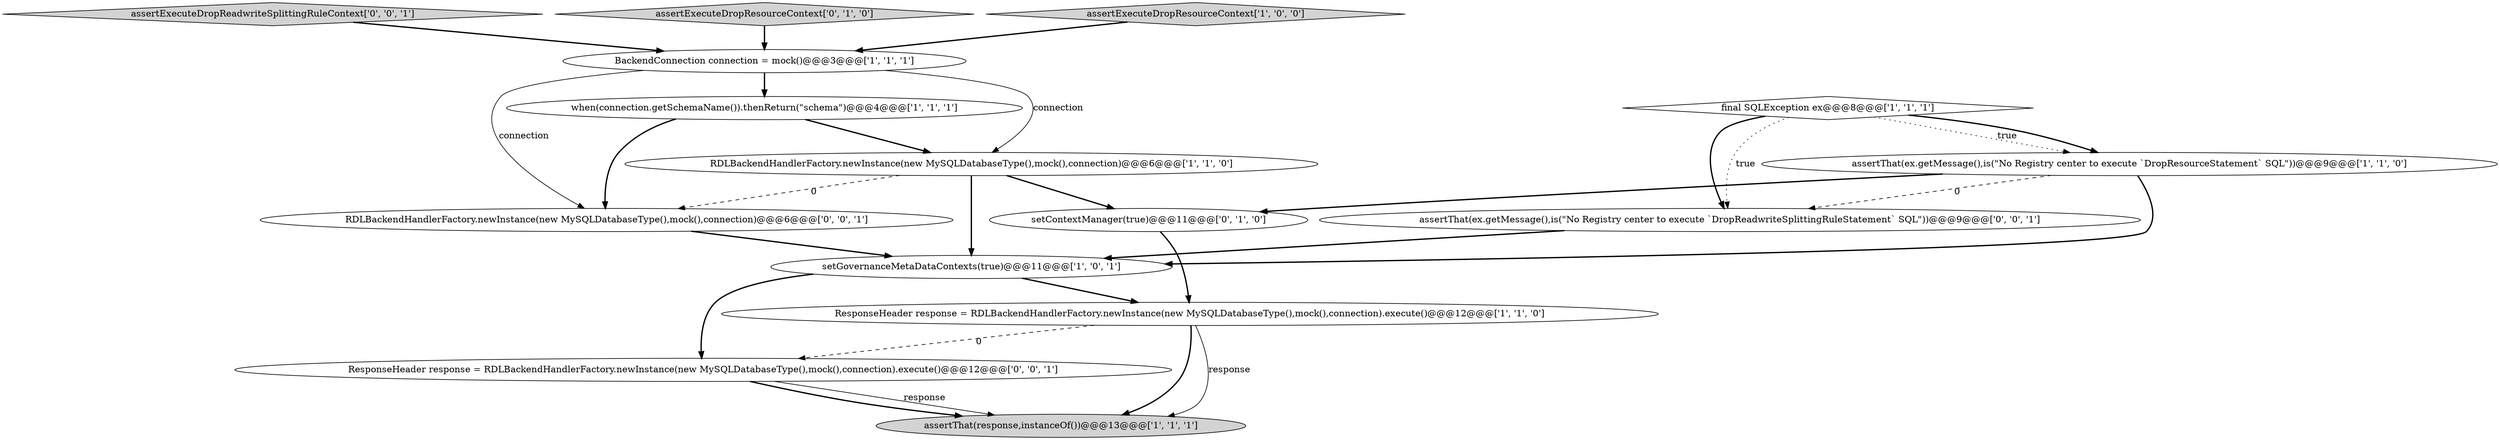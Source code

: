 digraph {
7 [style = filled, label = "final SQLException ex@@@8@@@['1', '1', '1']", fillcolor = white, shape = diamond image = "AAA0AAABBB1BBB"];
11 [style = filled, label = "RDLBackendHandlerFactory.newInstance(new MySQLDatabaseType(),mock(),connection)@@@6@@@['0', '0', '1']", fillcolor = white, shape = ellipse image = "AAA0AAABBB3BBB"];
1 [style = filled, label = "ResponseHeader response = RDLBackendHandlerFactory.newInstance(new MySQLDatabaseType(),mock(),connection).execute()@@@12@@@['1', '1', '0']", fillcolor = white, shape = ellipse image = "AAA0AAABBB1BBB"];
14 [style = filled, label = "ResponseHeader response = RDLBackendHandlerFactory.newInstance(new MySQLDatabaseType(),mock(),connection).execute()@@@12@@@['0', '0', '1']", fillcolor = white, shape = ellipse image = "AAA0AAABBB3BBB"];
5 [style = filled, label = "RDLBackendHandlerFactory.newInstance(new MySQLDatabaseType(),mock(),connection)@@@6@@@['1', '1', '0']", fillcolor = white, shape = ellipse image = "AAA0AAABBB1BBB"];
13 [style = filled, label = "assertExecuteDropReadwriteSplittingRuleContext['0', '0', '1']", fillcolor = lightgray, shape = diamond image = "AAA0AAABBB3BBB"];
2 [style = filled, label = "assertThat(ex.getMessage(),is(\"No Registry center to execute `DropResourceStatement` SQL\"))@@@9@@@['1', '1', '0']", fillcolor = white, shape = ellipse image = "AAA0AAABBB1BBB"];
4 [style = filled, label = "setGovernanceMetaDataContexts(true)@@@11@@@['1', '0', '1']", fillcolor = white, shape = ellipse image = "AAA0AAABBB1BBB"];
9 [style = filled, label = "setContextManager(true)@@@11@@@['0', '1', '0']", fillcolor = white, shape = ellipse image = "AAA0AAABBB2BBB"];
10 [style = filled, label = "assertExecuteDropResourceContext['0', '1', '0']", fillcolor = lightgray, shape = diamond image = "AAA0AAABBB2BBB"];
3 [style = filled, label = "assertExecuteDropResourceContext['1', '0', '0']", fillcolor = lightgray, shape = diamond image = "AAA0AAABBB1BBB"];
8 [style = filled, label = "BackendConnection connection = mock()@@@3@@@['1', '1', '1']", fillcolor = white, shape = ellipse image = "AAA0AAABBB1BBB"];
6 [style = filled, label = "assertThat(response,instanceOf())@@@13@@@['1', '1', '1']", fillcolor = lightgray, shape = ellipse image = "AAA0AAABBB1BBB"];
0 [style = filled, label = "when(connection.getSchemaName()).thenReturn(\"schema\")@@@4@@@['1', '1', '1']", fillcolor = white, shape = ellipse image = "AAA0AAABBB1BBB"];
12 [style = filled, label = "assertThat(ex.getMessage(),is(\"No Registry center to execute `DropReadwriteSplittingRuleStatement` SQL\"))@@@9@@@['0', '0', '1']", fillcolor = white, shape = ellipse image = "AAA0AAABBB3BBB"];
1->6 [style = solid, label="response"];
7->2 [style = dotted, label="true"];
4->14 [style = bold, label=""];
8->5 [style = solid, label="connection"];
5->9 [style = bold, label=""];
1->14 [style = dashed, label="0"];
7->12 [style = bold, label=""];
11->4 [style = bold, label=""];
0->11 [style = bold, label=""];
2->9 [style = bold, label=""];
2->4 [style = bold, label=""];
7->12 [style = dotted, label="true"];
8->0 [style = bold, label=""];
2->12 [style = dashed, label="0"];
1->6 [style = bold, label=""];
10->8 [style = bold, label=""];
12->4 [style = bold, label=""];
5->11 [style = dashed, label="0"];
7->2 [style = bold, label=""];
3->8 [style = bold, label=""];
5->4 [style = bold, label=""];
14->6 [style = solid, label="response"];
4->1 [style = bold, label=""];
13->8 [style = bold, label=""];
9->1 [style = bold, label=""];
8->11 [style = solid, label="connection"];
14->6 [style = bold, label=""];
0->5 [style = bold, label=""];
}
